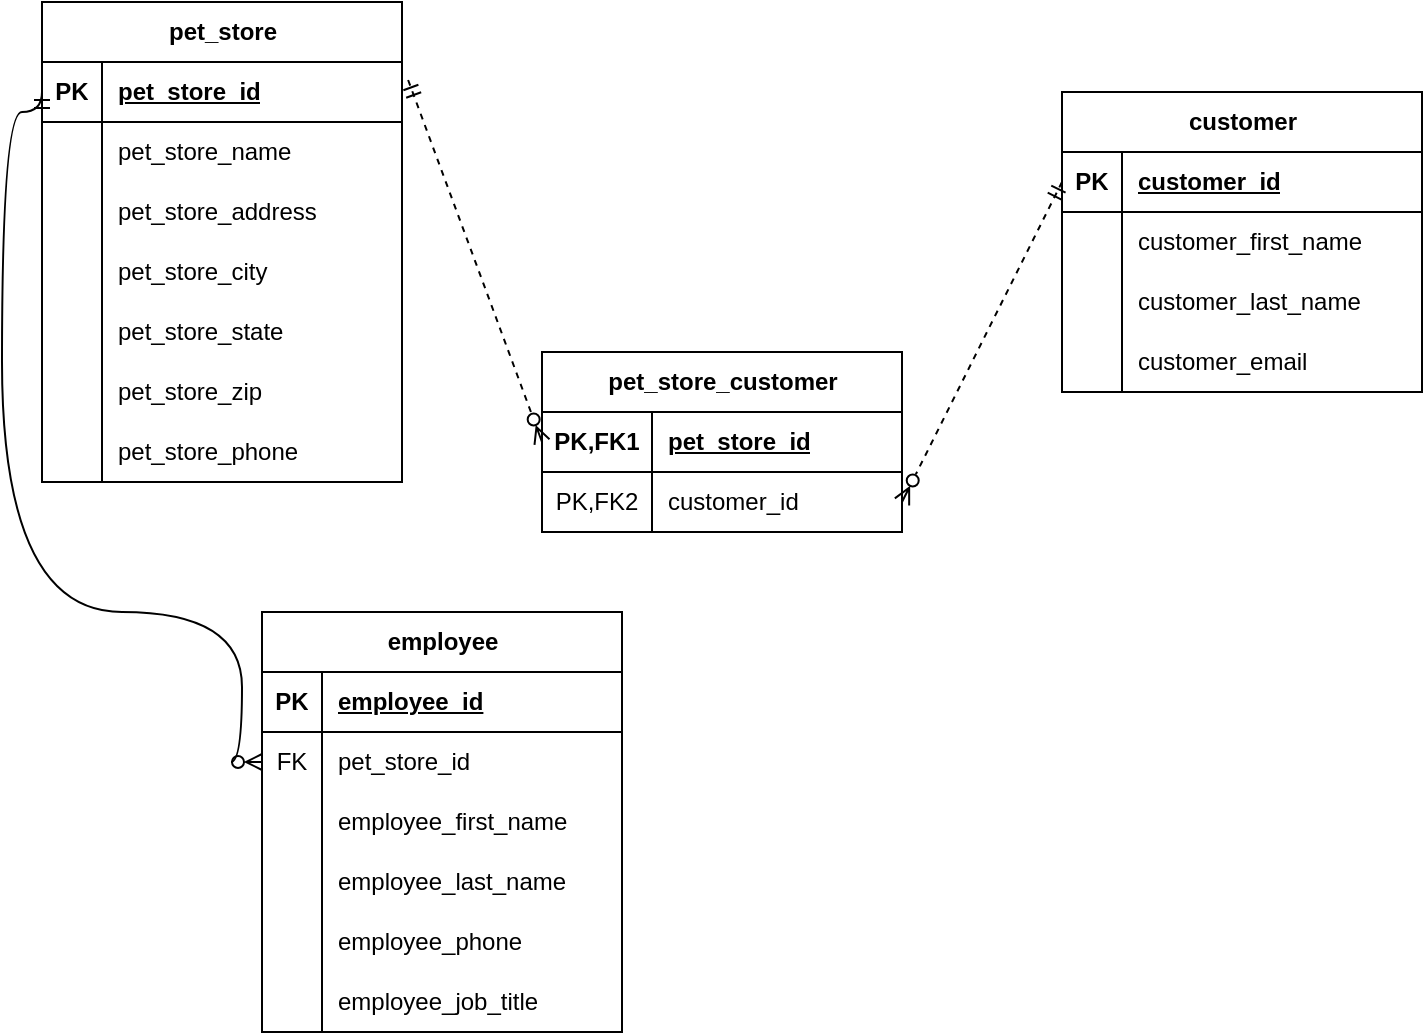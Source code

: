 <mxfile version="21.6.1" type="device">
  <diagram name="Page-1" id="ymgMkXQE4iD5s7-lAAXa">
    <mxGraphModel dx="1434" dy="836" grid="1" gridSize="10" guides="1" tooltips="1" connect="1" arrows="1" fold="1" page="1" pageScale="1" pageWidth="850" pageHeight="1100" math="0" shadow="0">
      <root>
        <mxCell id="0" />
        <mxCell id="1" parent="0" />
        <mxCell id="g8DpLA-xpHYt1VUqONjm-1" value="pet_store" style="shape=table;startSize=30;container=1;collapsible=1;childLayout=tableLayout;fixedRows=1;rowLines=0;fontStyle=1;align=center;resizeLast=1;html=1;" vertex="1" parent="1">
          <mxGeometry x="120" y="85" width="180" height="240" as="geometry" />
        </mxCell>
        <mxCell id="g8DpLA-xpHYt1VUqONjm-2" value="" style="shape=tableRow;horizontal=0;startSize=0;swimlaneHead=0;swimlaneBody=0;fillColor=none;collapsible=0;dropTarget=0;points=[[0,0.5],[1,0.5]];portConstraint=eastwest;top=0;left=0;right=0;bottom=1;" vertex="1" parent="g8DpLA-xpHYt1VUqONjm-1">
          <mxGeometry y="30" width="180" height="30" as="geometry" />
        </mxCell>
        <mxCell id="g8DpLA-xpHYt1VUqONjm-3" value="PK" style="shape=partialRectangle;connectable=0;fillColor=none;top=0;left=0;bottom=0;right=0;fontStyle=1;overflow=hidden;whiteSpace=wrap;html=1;" vertex="1" parent="g8DpLA-xpHYt1VUqONjm-2">
          <mxGeometry width="30" height="30" as="geometry">
            <mxRectangle width="30" height="30" as="alternateBounds" />
          </mxGeometry>
        </mxCell>
        <mxCell id="g8DpLA-xpHYt1VUqONjm-4" value="pet_store_id" style="shape=partialRectangle;connectable=0;fillColor=none;top=0;left=0;bottom=0;right=0;align=left;spacingLeft=6;fontStyle=5;overflow=hidden;whiteSpace=wrap;html=1;" vertex="1" parent="g8DpLA-xpHYt1VUqONjm-2">
          <mxGeometry x="30" width="150" height="30" as="geometry">
            <mxRectangle width="150" height="30" as="alternateBounds" />
          </mxGeometry>
        </mxCell>
        <mxCell id="g8DpLA-xpHYt1VUqONjm-5" value="" style="shape=tableRow;horizontal=0;startSize=0;swimlaneHead=0;swimlaneBody=0;fillColor=none;collapsible=0;dropTarget=0;points=[[0,0.5],[1,0.5]];portConstraint=eastwest;top=0;left=0;right=0;bottom=0;" vertex="1" parent="g8DpLA-xpHYt1VUqONjm-1">
          <mxGeometry y="60" width="180" height="30" as="geometry" />
        </mxCell>
        <mxCell id="g8DpLA-xpHYt1VUqONjm-6" value="" style="shape=partialRectangle;connectable=0;fillColor=none;top=0;left=0;bottom=0;right=0;editable=1;overflow=hidden;whiteSpace=wrap;html=1;" vertex="1" parent="g8DpLA-xpHYt1VUqONjm-5">
          <mxGeometry width="30" height="30" as="geometry">
            <mxRectangle width="30" height="30" as="alternateBounds" />
          </mxGeometry>
        </mxCell>
        <mxCell id="g8DpLA-xpHYt1VUqONjm-7" value="pet_store_name" style="shape=partialRectangle;connectable=0;fillColor=none;top=0;left=0;bottom=0;right=0;align=left;spacingLeft=6;overflow=hidden;whiteSpace=wrap;html=1;" vertex="1" parent="g8DpLA-xpHYt1VUqONjm-5">
          <mxGeometry x="30" width="150" height="30" as="geometry">
            <mxRectangle width="150" height="30" as="alternateBounds" />
          </mxGeometry>
        </mxCell>
        <mxCell id="g8DpLA-xpHYt1VUqONjm-8" value="" style="shape=tableRow;horizontal=0;startSize=0;swimlaneHead=0;swimlaneBody=0;fillColor=none;collapsible=0;dropTarget=0;points=[[0,0.5],[1,0.5]];portConstraint=eastwest;top=0;left=0;right=0;bottom=0;" vertex="1" parent="g8DpLA-xpHYt1VUqONjm-1">
          <mxGeometry y="90" width="180" height="30" as="geometry" />
        </mxCell>
        <mxCell id="g8DpLA-xpHYt1VUqONjm-9" value="" style="shape=partialRectangle;connectable=0;fillColor=none;top=0;left=0;bottom=0;right=0;editable=1;overflow=hidden;whiteSpace=wrap;html=1;" vertex="1" parent="g8DpLA-xpHYt1VUqONjm-8">
          <mxGeometry width="30" height="30" as="geometry">
            <mxRectangle width="30" height="30" as="alternateBounds" />
          </mxGeometry>
        </mxCell>
        <mxCell id="g8DpLA-xpHYt1VUqONjm-10" value="pet_store_address" style="shape=partialRectangle;connectable=0;fillColor=none;top=0;left=0;bottom=0;right=0;align=left;spacingLeft=6;overflow=hidden;whiteSpace=wrap;html=1;" vertex="1" parent="g8DpLA-xpHYt1VUqONjm-8">
          <mxGeometry x="30" width="150" height="30" as="geometry">
            <mxRectangle width="150" height="30" as="alternateBounds" />
          </mxGeometry>
        </mxCell>
        <mxCell id="g8DpLA-xpHYt1VUqONjm-11" value="" style="shape=tableRow;horizontal=0;startSize=0;swimlaneHead=0;swimlaneBody=0;fillColor=none;collapsible=0;dropTarget=0;points=[[0,0.5],[1,0.5]];portConstraint=eastwest;top=0;left=0;right=0;bottom=0;" vertex="1" parent="g8DpLA-xpHYt1VUqONjm-1">
          <mxGeometry y="120" width="180" height="30" as="geometry" />
        </mxCell>
        <mxCell id="g8DpLA-xpHYt1VUqONjm-12" value="" style="shape=partialRectangle;connectable=0;fillColor=none;top=0;left=0;bottom=0;right=0;editable=1;overflow=hidden;whiteSpace=wrap;html=1;" vertex="1" parent="g8DpLA-xpHYt1VUqONjm-11">
          <mxGeometry width="30" height="30" as="geometry">
            <mxRectangle width="30" height="30" as="alternateBounds" />
          </mxGeometry>
        </mxCell>
        <mxCell id="g8DpLA-xpHYt1VUqONjm-13" value="pet_store_city" style="shape=partialRectangle;connectable=0;fillColor=none;top=0;left=0;bottom=0;right=0;align=left;spacingLeft=6;overflow=hidden;whiteSpace=wrap;html=1;" vertex="1" parent="g8DpLA-xpHYt1VUqONjm-11">
          <mxGeometry x="30" width="150" height="30" as="geometry">
            <mxRectangle width="150" height="30" as="alternateBounds" />
          </mxGeometry>
        </mxCell>
        <mxCell id="g8DpLA-xpHYt1VUqONjm-20" style="shape=tableRow;horizontal=0;startSize=0;swimlaneHead=0;swimlaneBody=0;fillColor=none;collapsible=0;dropTarget=0;points=[[0,0.5],[1,0.5]];portConstraint=eastwest;top=0;left=0;right=0;bottom=0;" vertex="1" parent="g8DpLA-xpHYt1VUqONjm-1">
          <mxGeometry y="150" width="180" height="30" as="geometry" />
        </mxCell>
        <mxCell id="g8DpLA-xpHYt1VUqONjm-21" style="shape=partialRectangle;connectable=0;fillColor=none;top=0;left=0;bottom=0;right=0;editable=1;overflow=hidden;whiteSpace=wrap;html=1;" vertex="1" parent="g8DpLA-xpHYt1VUqONjm-20">
          <mxGeometry width="30" height="30" as="geometry">
            <mxRectangle width="30" height="30" as="alternateBounds" />
          </mxGeometry>
        </mxCell>
        <mxCell id="g8DpLA-xpHYt1VUqONjm-22" value="pet_store_state" style="shape=partialRectangle;connectable=0;fillColor=none;top=0;left=0;bottom=0;right=0;align=left;spacingLeft=6;overflow=hidden;whiteSpace=wrap;html=1;" vertex="1" parent="g8DpLA-xpHYt1VUqONjm-20">
          <mxGeometry x="30" width="150" height="30" as="geometry">
            <mxRectangle width="150" height="30" as="alternateBounds" />
          </mxGeometry>
        </mxCell>
        <mxCell id="g8DpLA-xpHYt1VUqONjm-17" style="shape=tableRow;horizontal=0;startSize=0;swimlaneHead=0;swimlaneBody=0;fillColor=none;collapsible=0;dropTarget=0;points=[[0,0.5],[1,0.5]];portConstraint=eastwest;top=0;left=0;right=0;bottom=0;" vertex="1" parent="g8DpLA-xpHYt1VUqONjm-1">
          <mxGeometry y="180" width="180" height="30" as="geometry" />
        </mxCell>
        <mxCell id="g8DpLA-xpHYt1VUqONjm-18" style="shape=partialRectangle;connectable=0;fillColor=none;top=0;left=0;bottom=0;right=0;editable=1;overflow=hidden;whiteSpace=wrap;html=1;" vertex="1" parent="g8DpLA-xpHYt1VUqONjm-17">
          <mxGeometry width="30" height="30" as="geometry">
            <mxRectangle width="30" height="30" as="alternateBounds" />
          </mxGeometry>
        </mxCell>
        <mxCell id="g8DpLA-xpHYt1VUqONjm-19" value="pet_store_zip" style="shape=partialRectangle;connectable=0;fillColor=none;top=0;left=0;bottom=0;right=0;align=left;spacingLeft=6;overflow=hidden;whiteSpace=wrap;html=1;" vertex="1" parent="g8DpLA-xpHYt1VUqONjm-17">
          <mxGeometry x="30" width="150" height="30" as="geometry">
            <mxRectangle width="150" height="30" as="alternateBounds" />
          </mxGeometry>
        </mxCell>
        <mxCell id="g8DpLA-xpHYt1VUqONjm-14" style="shape=tableRow;horizontal=0;startSize=0;swimlaneHead=0;swimlaneBody=0;fillColor=none;collapsible=0;dropTarget=0;points=[[0,0.5],[1,0.5]];portConstraint=eastwest;top=0;left=0;right=0;bottom=0;" vertex="1" parent="g8DpLA-xpHYt1VUqONjm-1">
          <mxGeometry y="210" width="180" height="30" as="geometry" />
        </mxCell>
        <mxCell id="g8DpLA-xpHYt1VUqONjm-15" style="shape=partialRectangle;connectable=0;fillColor=none;top=0;left=0;bottom=0;right=0;editable=1;overflow=hidden;whiteSpace=wrap;html=1;" vertex="1" parent="g8DpLA-xpHYt1VUqONjm-14">
          <mxGeometry width="30" height="30" as="geometry">
            <mxRectangle width="30" height="30" as="alternateBounds" />
          </mxGeometry>
        </mxCell>
        <mxCell id="g8DpLA-xpHYt1VUqONjm-16" value="pet_store_phone" style="shape=partialRectangle;connectable=0;fillColor=none;top=0;left=0;bottom=0;right=0;align=left;spacingLeft=6;overflow=hidden;whiteSpace=wrap;html=1;" vertex="1" parent="g8DpLA-xpHYt1VUqONjm-14">
          <mxGeometry x="30" width="150" height="30" as="geometry">
            <mxRectangle width="150" height="30" as="alternateBounds" />
          </mxGeometry>
        </mxCell>
        <mxCell id="g8DpLA-xpHYt1VUqONjm-29" value="pet_store_customer" style="shape=table;startSize=30;container=1;collapsible=1;childLayout=tableLayout;fixedRows=1;rowLines=0;fontStyle=1;align=center;resizeLast=1;html=1;" vertex="1" parent="1">
          <mxGeometry x="370" y="260" width="180" height="90" as="geometry" />
        </mxCell>
        <mxCell id="g8DpLA-xpHYt1VUqONjm-73" value="" style="shape=tableRow;horizontal=0;startSize=0;swimlaneHead=0;swimlaneBody=0;fillColor=none;collapsible=0;dropTarget=0;points=[[0,0.5],[1,0.5]];portConstraint=eastwest;top=0;left=0;right=0;bottom=1;" vertex="1" parent="g8DpLA-xpHYt1VUqONjm-29">
          <mxGeometry y="30" width="180" height="30" as="geometry" />
        </mxCell>
        <mxCell id="g8DpLA-xpHYt1VUqONjm-74" value="PK,FK1" style="shape=partialRectangle;connectable=0;fillColor=none;top=0;left=0;bottom=0;right=0;fontStyle=1;overflow=hidden;whiteSpace=wrap;html=1;" vertex="1" parent="g8DpLA-xpHYt1VUqONjm-73">
          <mxGeometry width="55" height="30" as="geometry">
            <mxRectangle width="55" height="30" as="alternateBounds" />
          </mxGeometry>
        </mxCell>
        <mxCell id="g8DpLA-xpHYt1VUqONjm-75" value="pet_store_id" style="shape=partialRectangle;connectable=0;fillColor=none;top=0;left=0;bottom=0;right=0;align=left;spacingLeft=6;fontStyle=5;overflow=hidden;whiteSpace=wrap;html=1;" vertex="1" parent="g8DpLA-xpHYt1VUqONjm-73">
          <mxGeometry x="55" width="125" height="30" as="geometry">
            <mxRectangle width="125" height="30" as="alternateBounds" />
          </mxGeometry>
        </mxCell>
        <mxCell id="g8DpLA-xpHYt1VUqONjm-33" value="" style="shape=tableRow;horizontal=0;startSize=0;swimlaneHead=0;swimlaneBody=0;fillColor=none;collapsible=0;dropTarget=0;points=[[0,0.5],[1,0.5]];portConstraint=eastwest;top=0;left=0;right=0;bottom=0;" vertex="1" parent="g8DpLA-xpHYt1VUqONjm-29">
          <mxGeometry y="60" width="180" height="30" as="geometry" />
        </mxCell>
        <mxCell id="g8DpLA-xpHYt1VUqONjm-34" value="PK,FK2" style="shape=partialRectangle;connectable=0;fillColor=none;top=0;left=0;bottom=0;right=0;editable=1;overflow=hidden;whiteSpace=wrap;html=1;" vertex="1" parent="g8DpLA-xpHYt1VUqONjm-33">
          <mxGeometry width="55" height="30" as="geometry">
            <mxRectangle width="55" height="30" as="alternateBounds" />
          </mxGeometry>
        </mxCell>
        <mxCell id="g8DpLA-xpHYt1VUqONjm-35" value="customer_id" style="shape=partialRectangle;connectable=0;fillColor=none;top=0;left=0;bottom=0;right=0;align=left;spacingLeft=6;overflow=hidden;whiteSpace=wrap;html=1;" vertex="1" parent="g8DpLA-xpHYt1VUqONjm-33">
          <mxGeometry x="55" width="125" height="30" as="geometry">
            <mxRectangle width="125" height="30" as="alternateBounds" />
          </mxGeometry>
        </mxCell>
        <mxCell id="g8DpLA-xpHYt1VUqONjm-59" value="customer" style="shape=table;startSize=30;container=1;collapsible=1;childLayout=tableLayout;fixedRows=1;rowLines=0;fontStyle=1;align=center;resizeLast=1;html=1;" vertex="1" parent="1">
          <mxGeometry x="630" y="130" width="180" height="150" as="geometry" />
        </mxCell>
        <mxCell id="g8DpLA-xpHYt1VUqONjm-60" value="" style="shape=tableRow;horizontal=0;startSize=0;swimlaneHead=0;swimlaneBody=0;fillColor=none;collapsible=0;dropTarget=0;points=[[0,0.5],[1,0.5]];portConstraint=eastwest;top=0;left=0;right=0;bottom=1;" vertex="1" parent="g8DpLA-xpHYt1VUqONjm-59">
          <mxGeometry y="30" width="180" height="30" as="geometry" />
        </mxCell>
        <mxCell id="g8DpLA-xpHYt1VUqONjm-61" value="PK" style="shape=partialRectangle;connectable=0;fillColor=none;top=0;left=0;bottom=0;right=0;fontStyle=1;overflow=hidden;whiteSpace=wrap;html=1;" vertex="1" parent="g8DpLA-xpHYt1VUqONjm-60">
          <mxGeometry width="30" height="30" as="geometry">
            <mxRectangle width="30" height="30" as="alternateBounds" />
          </mxGeometry>
        </mxCell>
        <mxCell id="g8DpLA-xpHYt1VUqONjm-62" value="customer_id" style="shape=partialRectangle;connectable=0;fillColor=none;top=0;left=0;bottom=0;right=0;align=left;spacingLeft=6;fontStyle=5;overflow=hidden;whiteSpace=wrap;html=1;" vertex="1" parent="g8DpLA-xpHYt1VUqONjm-60">
          <mxGeometry x="30" width="150" height="30" as="geometry">
            <mxRectangle width="150" height="30" as="alternateBounds" />
          </mxGeometry>
        </mxCell>
        <mxCell id="g8DpLA-xpHYt1VUqONjm-63" value="" style="shape=tableRow;horizontal=0;startSize=0;swimlaneHead=0;swimlaneBody=0;fillColor=none;collapsible=0;dropTarget=0;points=[[0,0.5],[1,0.5]];portConstraint=eastwest;top=0;left=0;right=0;bottom=0;" vertex="1" parent="g8DpLA-xpHYt1VUqONjm-59">
          <mxGeometry y="60" width="180" height="30" as="geometry" />
        </mxCell>
        <mxCell id="g8DpLA-xpHYt1VUqONjm-64" value="" style="shape=partialRectangle;connectable=0;fillColor=none;top=0;left=0;bottom=0;right=0;editable=1;overflow=hidden;whiteSpace=wrap;html=1;" vertex="1" parent="g8DpLA-xpHYt1VUqONjm-63">
          <mxGeometry width="30" height="30" as="geometry">
            <mxRectangle width="30" height="30" as="alternateBounds" />
          </mxGeometry>
        </mxCell>
        <mxCell id="g8DpLA-xpHYt1VUqONjm-65" value="customer_first_name" style="shape=partialRectangle;connectable=0;fillColor=none;top=0;left=0;bottom=0;right=0;align=left;spacingLeft=6;overflow=hidden;whiteSpace=wrap;html=1;" vertex="1" parent="g8DpLA-xpHYt1VUqONjm-63">
          <mxGeometry x="30" width="150" height="30" as="geometry">
            <mxRectangle width="150" height="30" as="alternateBounds" />
          </mxGeometry>
        </mxCell>
        <mxCell id="g8DpLA-xpHYt1VUqONjm-66" value="" style="shape=tableRow;horizontal=0;startSize=0;swimlaneHead=0;swimlaneBody=0;fillColor=none;collapsible=0;dropTarget=0;points=[[0,0.5],[1,0.5]];portConstraint=eastwest;top=0;left=0;right=0;bottom=0;" vertex="1" parent="g8DpLA-xpHYt1VUqONjm-59">
          <mxGeometry y="90" width="180" height="30" as="geometry" />
        </mxCell>
        <mxCell id="g8DpLA-xpHYt1VUqONjm-67" value="" style="shape=partialRectangle;connectable=0;fillColor=none;top=0;left=0;bottom=0;right=0;editable=1;overflow=hidden;whiteSpace=wrap;html=1;" vertex="1" parent="g8DpLA-xpHYt1VUqONjm-66">
          <mxGeometry width="30" height="30" as="geometry">
            <mxRectangle width="30" height="30" as="alternateBounds" />
          </mxGeometry>
        </mxCell>
        <mxCell id="g8DpLA-xpHYt1VUqONjm-68" value="customer_last_name" style="shape=partialRectangle;connectable=0;fillColor=none;top=0;left=0;bottom=0;right=0;align=left;spacingLeft=6;overflow=hidden;whiteSpace=wrap;html=1;" vertex="1" parent="g8DpLA-xpHYt1VUqONjm-66">
          <mxGeometry x="30" width="150" height="30" as="geometry">
            <mxRectangle width="150" height="30" as="alternateBounds" />
          </mxGeometry>
        </mxCell>
        <mxCell id="g8DpLA-xpHYt1VUqONjm-69" value="" style="shape=tableRow;horizontal=0;startSize=0;swimlaneHead=0;swimlaneBody=0;fillColor=none;collapsible=0;dropTarget=0;points=[[0,0.5],[1,0.5]];portConstraint=eastwest;top=0;left=0;right=0;bottom=0;" vertex="1" parent="g8DpLA-xpHYt1VUqONjm-59">
          <mxGeometry y="120" width="180" height="30" as="geometry" />
        </mxCell>
        <mxCell id="g8DpLA-xpHYt1VUqONjm-70" value="" style="shape=partialRectangle;connectable=0;fillColor=none;top=0;left=0;bottom=0;right=0;editable=1;overflow=hidden;whiteSpace=wrap;html=1;" vertex="1" parent="g8DpLA-xpHYt1VUqONjm-69">
          <mxGeometry width="30" height="30" as="geometry">
            <mxRectangle width="30" height="30" as="alternateBounds" />
          </mxGeometry>
        </mxCell>
        <mxCell id="g8DpLA-xpHYt1VUqONjm-71" value="customer_email" style="shape=partialRectangle;connectable=0;fillColor=none;top=0;left=0;bottom=0;right=0;align=left;spacingLeft=6;overflow=hidden;whiteSpace=wrap;html=1;" vertex="1" parent="g8DpLA-xpHYt1VUqONjm-69">
          <mxGeometry x="30" width="150" height="30" as="geometry">
            <mxRectangle width="150" height="30" as="alternateBounds" />
          </mxGeometry>
        </mxCell>
        <mxCell id="g8DpLA-xpHYt1VUqONjm-72" value="" style="endArrow=ERzeroToMany;html=1;rounded=0;exitX=1.017;exitY=0.3;exitDx=0;exitDy=0;exitPerimeter=0;entryX=0;entryY=0.5;entryDx=0;entryDy=0;endFill=0;startArrow=ERmandOne;startFill=0;dashed=1;" edge="1" parent="1" source="g8DpLA-xpHYt1VUqONjm-2" target="g8DpLA-xpHYt1VUqONjm-73">
          <mxGeometry width="50" height="50" relative="1" as="geometry">
            <mxPoint x="310" y="360" as="sourcePoint" />
            <mxPoint x="360" y="310" as="targetPoint" />
          </mxGeometry>
        </mxCell>
        <mxCell id="g8DpLA-xpHYt1VUqONjm-76" value="" style="endArrow=ERzeroToMany;html=1;rounded=0;exitX=0;exitY=0.5;exitDx=0;exitDy=0;entryX=1;entryY=0.5;entryDx=0;entryDy=0;endFill=0;startArrow=ERmandOne;startFill=0;dashed=1;" edge="1" parent="1" source="g8DpLA-xpHYt1VUqONjm-60" target="g8DpLA-xpHYt1VUqONjm-33">
          <mxGeometry width="50" height="50" relative="1" as="geometry">
            <mxPoint x="283" y="409" as="sourcePoint" />
            <mxPoint x="380" y="315" as="targetPoint" />
          </mxGeometry>
        </mxCell>
        <mxCell id="g8DpLA-xpHYt1VUqONjm-78" value="employee" style="shape=table;startSize=30;container=1;collapsible=1;childLayout=tableLayout;fixedRows=1;rowLines=0;fontStyle=1;align=center;resizeLast=1;html=1;" vertex="1" parent="1">
          <mxGeometry x="230" y="390" width="180" height="210" as="geometry" />
        </mxCell>
        <mxCell id="g8DpLA-xpHYt1VUqONjm-79" value="" style="shape=tableRow;horizontal=0;startSize=0;swimlaneHead=0;swimlaneBody=0;fillColor=none;collapsible=0;dropTarget=0;points=[[0,0.5],[1,0.5]];portConstraint=eastwest;top=0;left=0;right=0;bottom=1;" vertex="1" parent="g8DpLA-xpHYt1VUqONjm-78">
          <mxGeometry y="30" width="180" height="30" as="geometry" />
        </mxCell>
        <mxCell id="g8DpLA-xpHYt1VUqONjm-80" value="PK" style="shape=partialRectangle;connectable=0;fillColor=none;top=0;left=0;bottom=0;right=0;fontStyle=1;overflow=hidden;whiteSpace=wrap;html=1;" vertex="1" parent="g8DpLA-xpHYt1VUqONjm-79">
          <mxGeometry width="30" height="30" as="geometry">
            <mxRectangle width="30" height="30" as="alternateBounds" />
          </mxGeometry>
        </mxCell>
        <mxCell id="g8DpLA-xpHYt1VUqONjm-81" value="employee_id" style="shape=partialRectangle;connectable=0;fillColor=none;top=0;left=0;bottom=0;right=0;align=left;spacingLeft=6;fontStyle=5;overflow=hidden;whiteSpace=wrap;html=1;" vertex="1" parent="g8DpLA-xpHYt1VUqONjm-79">
          <mxGeometry x="30" width="150" height="30" as="geometry">
            <mxRectangle width="150" height="30" as="alternateBounds" />
          </mxGeometry>
        </mxCell>
        <mxCell id="g8DpLA-xpHYt1VUqONjm-82" value="" style="shape=tableRow;horizontal=0;startSize=0;swimlaneHead=0;swimlaneBody=0;fillColor=none;collapsible=0;dropTarget=0;points=[[0,0.5],[1,0.5]];portConstraint=eastwest;top=0;left=0;right=0;bottom=0;" vertex="1" parent="g8DpLA-xpHYt1VUqONjm-78">
          <mxGeometry y="60" width="180" height="30" as="geometry" />
        </mxCell>
        <mxCell id="g8DpLA-xpHYt1VUqONjm-83" value="FK" style="shape=partialRectangle;connectable=0;fillColor=none;top=0;left=0;bottom=0;right=0;editable=1;overflow=hidden;whiteSpace=wrap;html=1;" vertex="1" parent="g8DpLA-xpHYt1VUqONjm-82">
          <mxGeometry width="30" height="30" as="geometry">
            <mxRectangle width="30" height="30" as="alternateBounds" />
          </mxGeometry>
        </mxCell>
        <mxCell id="g8DpLA-xpHYt1VUqONjm-84" value="pet_store_id" style="shape=partialRectangle;connectable=0;fillColor=none;top=0;left=0;bottom=0;right=0;align=left;spacingLeft=6;overflow=hidden;whiteSpace=wrap;html=1;" vertex="1" parent="g8DpLA-xpHYt1VUqONjm-82">
          <mxGeometry x="30" width="150" height="30" as="geometry">
            <mxRectangle width="150" height="30" as="alternateBounds" />
          </mxGeometry>
        </mxCell>
        <mxCell id="g8DpLA-xpHYt1VUqONjm-85" value="" style="shape=tableRow;horizontal=0;startSize=0;swimlaneHead=0;swimlaneBody=0;fillColor=none;collapsible=0;dropTarget=0;points=[[0,0.5],[1,0.5]];portConstraint=eastwest;top=0;left=0;right=0;bottom=0;" vertex="1" parent="g8DpLA-xpHYt1VUqONjm-78">
          <mxGeometry y="90" width="180" height="30" as="geometry" />
        </mxCell>
        <mxCell id="g8DpLA-xpHYt1VUqONjm-86" value="" style="shape=partialRectangle;connectable=0;fillColor=none;top=0;left=0;bottom=0;right=0;editable=1;overflow=hidden;whiteSpace=wrap;html=1;" vertex="1" parent="g8DpLA-xpHYt1VUqONjm-85">
          <mxGeometry width="30" height="30" as="geometry">
            <mxRectangle width="30" height="30" as="alternateBounds" />
          </mxGeometry>
        </mxCell>
        <mxCell id="g8DpLA-xpHYt1VUqONjm-87" value="employee_first_name" style="shape=partialRectangle;connectable=0;fillColor=none;top=0;left=0;bottom=0;right=0;align=left;spacingLeft=6;overflow=hidden;whiteSpace=wrap;html=1;" vertex="1" parent="g8DpLA-xpHYt1VUqONjm-85">
          <mxGeometry x="30" width="150" height="30" as="geometry">
            <mxRectangle width="150" height="30" as="alternateBounds" />
          </mxGeometry>
        </mxCell>
        <mxCell id="g8DpLA-xpHYt1VUqONjm-88" value="" style="shape=tableRow;horizontal=0;startSize=0;swimlaneHead=0;swimlaneBody=0;fillColor=none;collapsible=0;dropTarget=0;points=[[0,0.5],[1,0.5]];portConstraint=eastwest;top=0;left=0;right=0;bottom=0;" vertex="1" parent="g8DpLA-xpHYt1VUqONjm-78">
          <mxGeometry y="120" width="180" height="30" as="geometry" />
        </mxCell>
        <mxCell id="g8DpLA-xpHYt1VUqONjm-89" value="" style="shape=partialRectangle;connectable=0;fillColor=none;top=0;left=0;bottom=0;right=0;editable=1;overflow=hidden;whiteSpace=wrap;html=1;" vertex="1" parent="g8DpLA-xpHYt1VUqONjm-88">
          <mxGeometry width="30" height="30" as="geometry">
            <mxRectangle width="30" height="30" as="alternateBounds" />
          </mxGeometry>
        </mxCell>
        <mxCell id="g8DpLA-xpHYt1VUqONjm-90" value="employee_last_name" style="shape=partialRectangle;connectable=0;fillColor=none;top=0;left=0;bottom=0;right=0;align=left;spacingLeft=6;overflow=hidden;whiteSpace=wrap;html=1;" vertex="1" parent="g8DpLA-xpHYt1VUqONjm-88">
          <mxGeometry x="30" width="150" height="30" as="geometry">
            <mxRectangle width="150" height="30" as="alternateBounds" />
          </mxGeometry>
        </mxCell>
        <mxCell id="g8DpLA-xpHYt1VUqONjm-91" style="shape=tableRow;horizontal=0;startSize=0;swimlaneHead=0;swimlaneBody=0;fillColor=none;collapsible=0;dropTarget=0;points=[[0,0.5],[1,0.5]];portConstraint=eastwest;top=0;left=0;right=0;bottom=0;" vertex="1" parent="g8DpLA-xpHYt1VUqONjm-78">
          <mxGeometry y="150" width="180" height="30" as="geometry" />
        </mxCell>
        <mxCell id="g8DpLA-xpHYt1VUqONjm-92" style="shape=partialRectangle;connectable=0;fillColor=none;top=0;left=0;bottom=0;right=0;editable=1;overflow=hidden;whiteSpace=wrap;html=1;" vertex="1" parent="g8DpLA-xpHYt1VUqONjm-91">
          <mxGeometry width="30" height="30" as="geometry">
            <mxRectangle width="30" height="30" as="alternateBounds" />
          </mxGeometry>
        </mxCell>
        <mxCell id="g8DpLA-xpHYt1VUqONjm-93" value="employee_phone" style="shape=partialRectangle;connectable=0;fillColor=none;top=0;left=0;bottom=0;right=0;align=left;spacingLeft=6;overflow=hidden;whiteSpace=wrap;html=1;" vertex="1" parent="g8DpLA-xpHYt1VUqONjm-91">
          <mxGeometry x="30" width="150" height="30" as="geometry">
            <mxRectangle width="150" height="30" as="alternateBounds" />
          </mxGeometry>
        </mxCell>
        <mxCell id="g8DpLA-xpHYt1VUqONjm-94" style="shape=tableRow;horizontal=0;startSize=0;swimlaneHead=0;swimlaneBody=0;fillColor=none;collapsible=0;dropTarget=0;points=[[0,0.5],[1,0.5]];portConstraint=eastwest;top=0;left=0;right=0;bottom=0;" vertex="1" parent="g8DpLA-xpHYt1VUqONjm-78">
          <mxGeometry y="180" width="180" height="30" as="geometry" />
        </mxCell>
        <mxCell id="g8DpLA-xpHYt1VUqONjm-95" style="shape=partialRectangle;connectable=0;fillColor=none;top=0;left=0;bottom=0;right=0;editable=1;overflow=hidden;whiteSpace=wrap;html=1;" vertex="1" parent="g8DpLA-xpHYt1VUqONjm-94">
          <mxGeometry width="30" height="30" as="geometry">
            <mxRectangle width="30" height="30" as="alternateBounds" />
          </mxGeometry>
        </mxCell>
        <mxCell id="g8DpLA-xpHYt1VUqONjm-96" value="employee_job_title" style="shape=partialRectangle;connectable=0;fillColor=none;top=0;left=0;bottom=0;right=0;align=left;spacingLeft=6;overflow=hidden;whiteSpace=wrap;html=1;" vertex="1" parent="g8DpLA-xpHYt1VUqONjm-94">
          <mxGeometry x="30" width="150" height="30" as="geometry">
            <mxRectangle width="150" height="30" as="alternateBounds" />
          </mxGeometry>
        </mxCell>
        <mxCell id="g8DpLA-xpHYt1VUqONjm-98" value="" style="endArrow=ERzeroToMany;html=1;rounded=0;exitX=0;exitY=0.5;exitDx=0;exitDy=0;edgeStyle=orthogonalEdgeStyle;curved=1;endFill=0;startArrow=ERmandOne;startFill=0;" edge="1" parent="1" source="g8DpLA-xpHYt1VUqONjm-2" target="g8DpLA-xpHYt1VUqONjm-82">
          <mxGeometry width="50" height="50" relative="1" as="geometry">
            <mxPoint x="110" y="130" as="sourcePoint" />
            <mxPoint x="220" y="460" as="targetPoint" />
            <Array as="points">
              <mxPoint x="120" y="140" />
              <mxPoint x="100" y="140" />
              <mxPoint x="100" y="390" />
              <mxPoint x="220" y="390" />
              <mxPoint x="220" y="465" />
            </Array>
          </mxGeometry>
        </mxCell>
      </root>
    </mxGraphModel>
  </diagram>
</mxfile>
